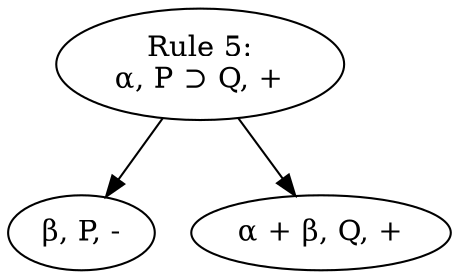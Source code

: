 digraph {
    a [label="Rule 5:\nα, P ⊃ Q, +"];
    b [label="β, P, -"];
    c [label="α + β, Q, +"];
    a -> b; a -> c;
 }

digraph {
    a [label="Rule 6:\nα, P ⊃ Q, -"];
    b [label="β, P, +"];
    c [label="α + β, Q, -"];
    a -> b; b -> c;
 }

digraph {
    a [label="Rule 7: (on atoms)\nα, P, +"];
    b [label="α ≥ μP"];
    a -> b;
 }

digraph {
    a [label="Rule 8: (on atoms)\nα, P, -\n"];
    b [label="α < μP"];
    a -> b;
 }
